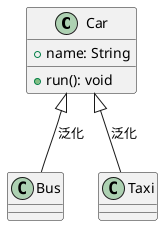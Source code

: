 @startuml
class Car {
    + name: String
    + run(): void
}

Car <|-- Bus : 泛化
Car <|-- Taxi : 泛化
@enduml